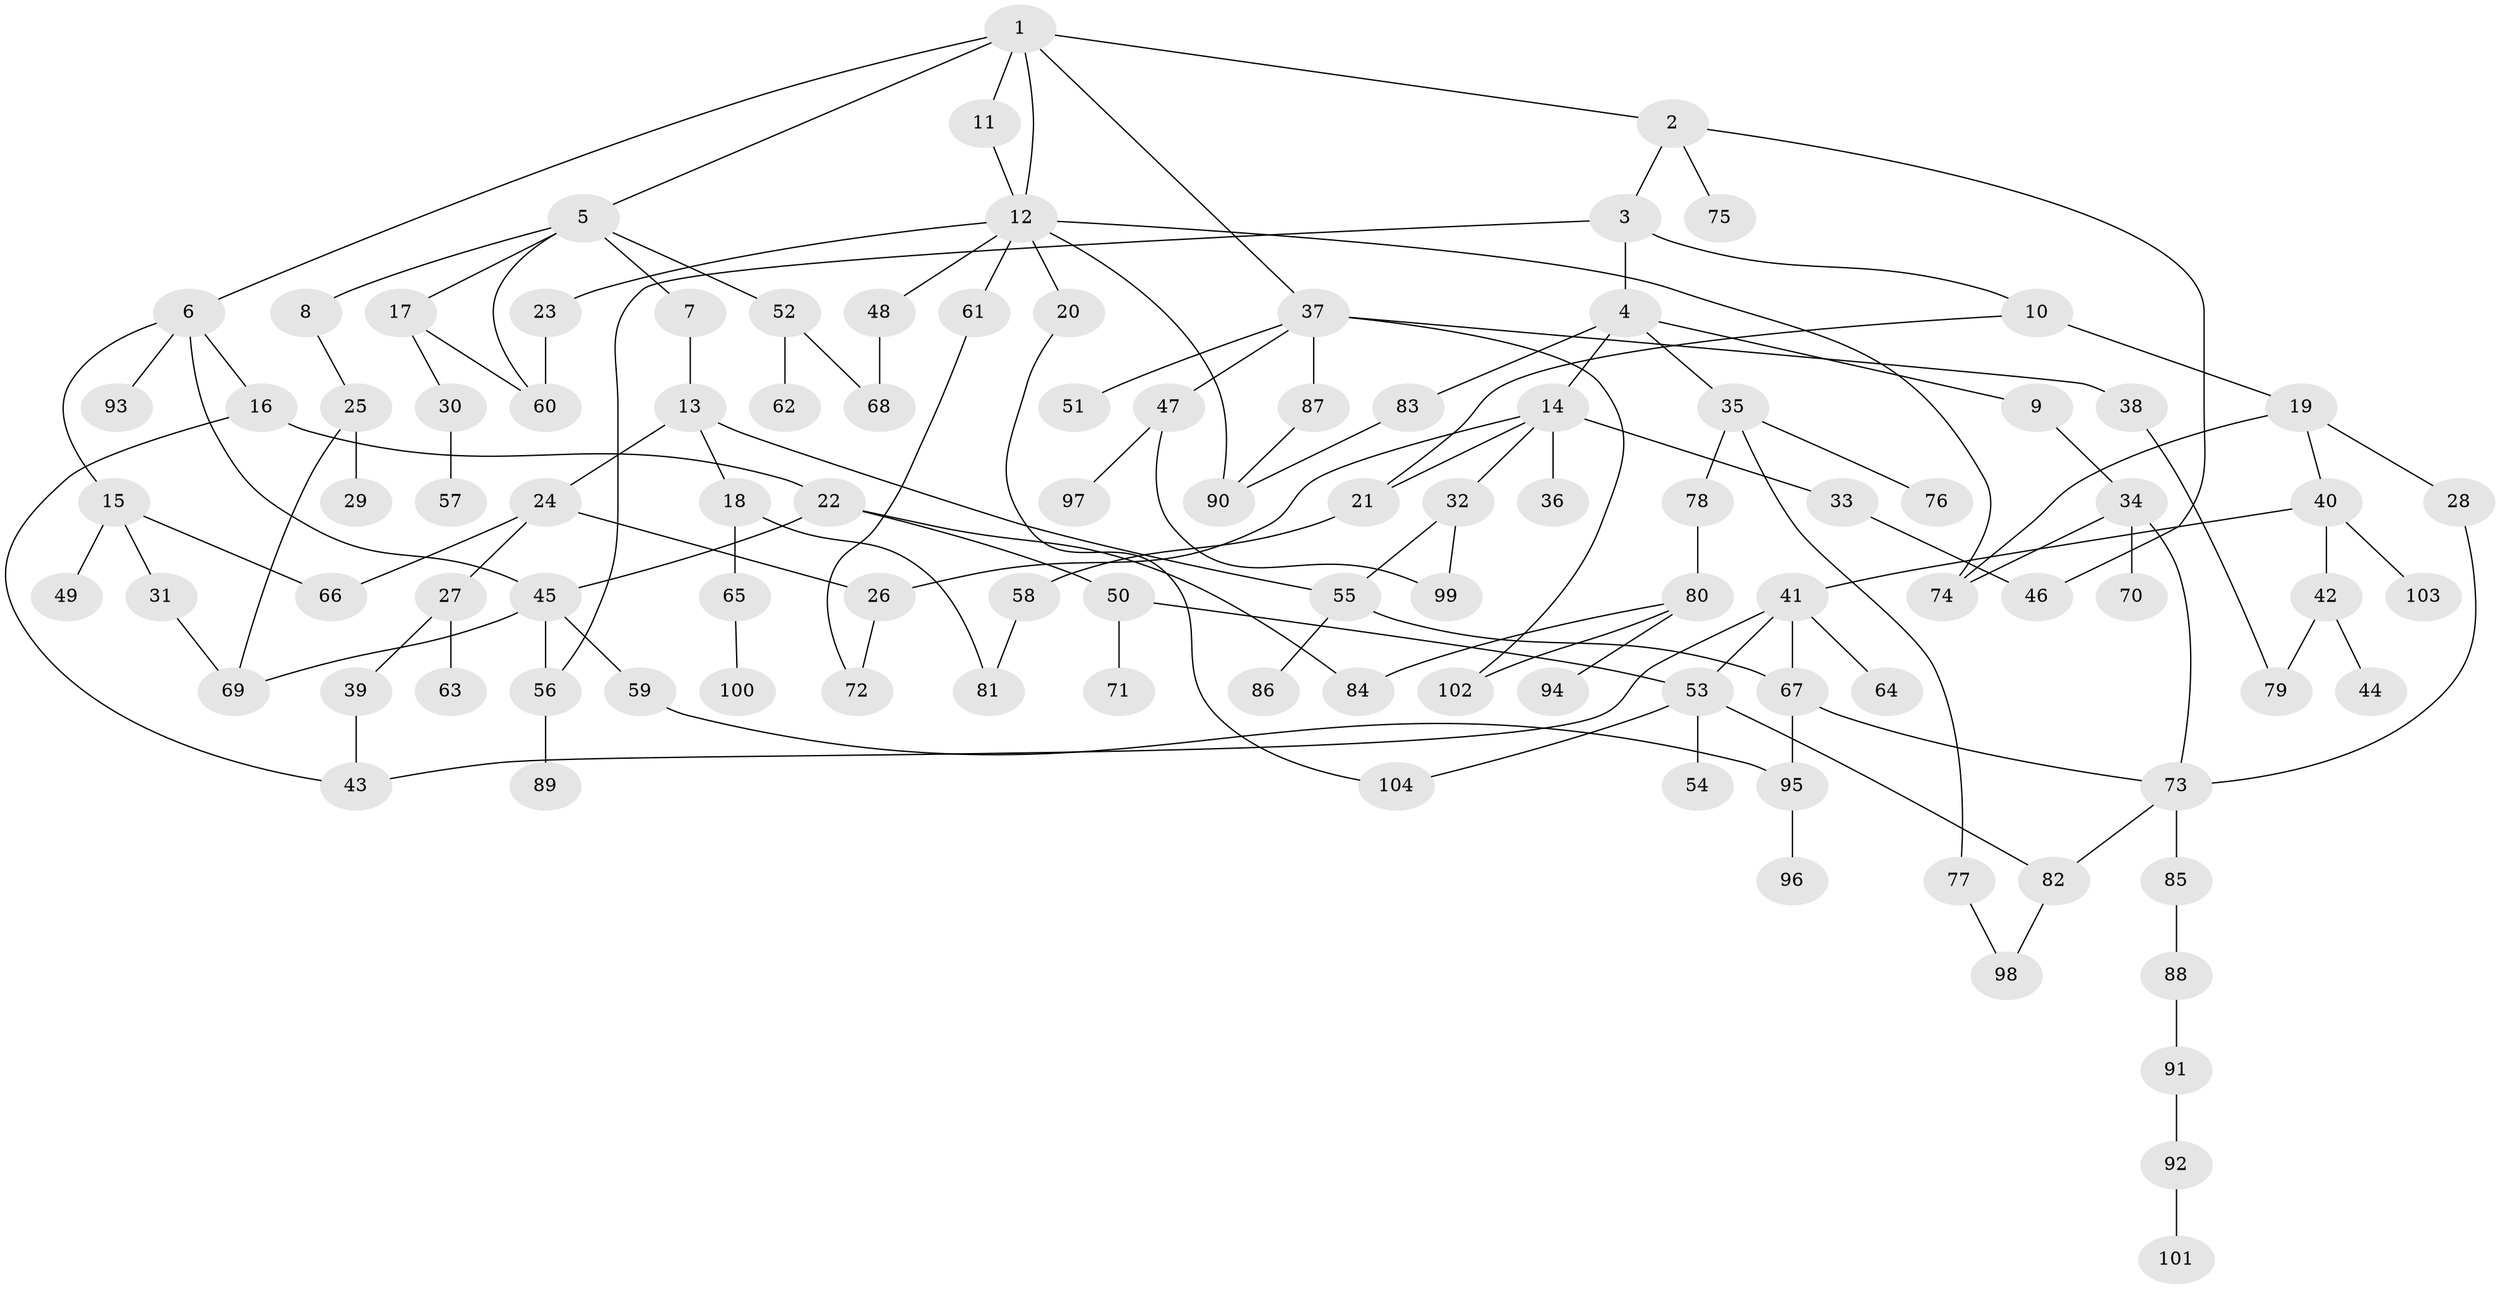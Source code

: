 // Generated by graph-tools (version 1.1) at 2025/13/03/09/25 04:13:30]
// undirected, 104 vertices, 136 edges
graph export_dot {
graph [start="1"]
  node [color=gray90,style=filled];
  1;
  2;
  3;
  4;
  5;
  6;
  7;
  8;
  9;
  10;
  11;
  12;
  13;
  14;
  15;
  16;
  17;
  18;
  19;
  20;
  21;
  22;
  23;
  24;
  25;
  26;
  27;
  28;
  29;
  30;
  31;
  32;
  33;
  34;
  35;
  36;
  37;
  38;
  39;
  40;
  41;
  42;
  43;
  44;
  45;
  46;
  47;
  48;
  49;
  50;
  51;
  52;
  53;
  54;
  55;
  56;
  57;
  58;
  59;
  60;
  61;
  62;
  63;
  64;
  65;
  66;
  67;
  68;
  69;
  70;
  71;
  72;
  73;
  74;
  75;
  76;
  77;
  78;
  79;
  80;
  81;
  82;
  83;
  84;
  85;
  86;
  87;
  88;
  89;
  90;
  91;
  92;
  93;
  94;
  95;
  96;
  97;
  98;
  99;
  100;
  101;
  102;
  103;
  104;
  1 -- 2;
  1 -- 5;
  1 -- 6;
  1 -- 11;
  1 -- 12;
  1 -- 37;
  2 -- 3;
  2 -- 46;
  2 -- 75;
  3 -- 4;
  3 -- 10;
  3 -- 56;
  4 -- 9;
  4 -- 14;
  4 -- 35;
  4 -- 83;
  5 -- 7;
  5 -- 8;
  5 -- 17;
  5 -- 52;
  5 -- 60;
  6 -- 15;
  6 -- 16;
  6 -- 93;
  6 -- 45;
  7 -- 13;
  8 -- 25;
  9 -- 34;
  10 -- 19;
  10 -- 21;
  11 -- 12;
  12 -- 20;
  12 -- 23;
  12 -- 48;
  12 -- 61;
  12 -- 90;
  12 -- 74;
  13 -- 18;
  13 -- 24;
  13 -- 55;
  14 -- 21;
  14 -- 32;
  14 -- 33;
  14 -- 36;
  14 -- 26;
  15 -- 31;
  15 -- 49;
  15 -- 66;
  16 -- 22;
  16 -- 43;
  17 -- 30;
  17 -- 60;
  18 -- 65;
  18 -- 81;
  19 -- 28;
  19 -- 40;
  19 -- 74;
  20 -- 104;
  21 -- 58;
  22 -- 45;
  22 -- 50;
  22 -- 84;
  23 -- 60;
  24 -- 26;
  24 -- 27;
  24 -- 66;
  25 -- 29;
  25 -- 69;
  26 -- 72;
  27 -- 39;
  27 -- 63;
  28 -- 73;
  30 -- 57;
  31 -- 69;
  32 -- 99;
  32 -- 55;
  33 -- 46;
  34 -- 70;
  34 -- 74;
  34 -- 73;
  35 -- 76;
  35 -- 77;
  35 -- 78;
  37 -- 38;
  37 -- 47;
  37 -- 51;
  37 -- 87;
  37 -- 102;
  38 -- 79;
  39 -- 43;
  40 -- 41;
  40 -- 42;
  40 -- 103;
  41 -- 53;
  41 -- 64;
  41 -- 67;
  41 -- 43;
  42 -- 44;
  42 -- 79;
  45 -- 56;
  45 -- 59;
  45 -- 69;
  47 -- 97;
  47 -- 99;
  48 -- 68;
  50 -- 71;
  50 -- 53;
  52 -- 62;
  52 -- 68;
  53 -- 54;
  53 -- 82;
  53 -- 104;
  55 -- 86;
  55 -- 67;
  56 -- 89;
  58 -- 81;
  59 -- 95;
  61 -- 72;
  65 -- 100;
  67 -- 95;
  67 -- 73;
  73 -- 85;
  73 -- 82;
  77 -- 98;
  78 -- 80;
  80 -- 94;
  80 -- 102;
  80 -- 84;
  82 -- 98;
  83 -- 90;
  85 -- 88;
  87 -- 90;
  88 -- 91;
  91 -- 92;
  92 -- 101;
  95 -- 96;
}
